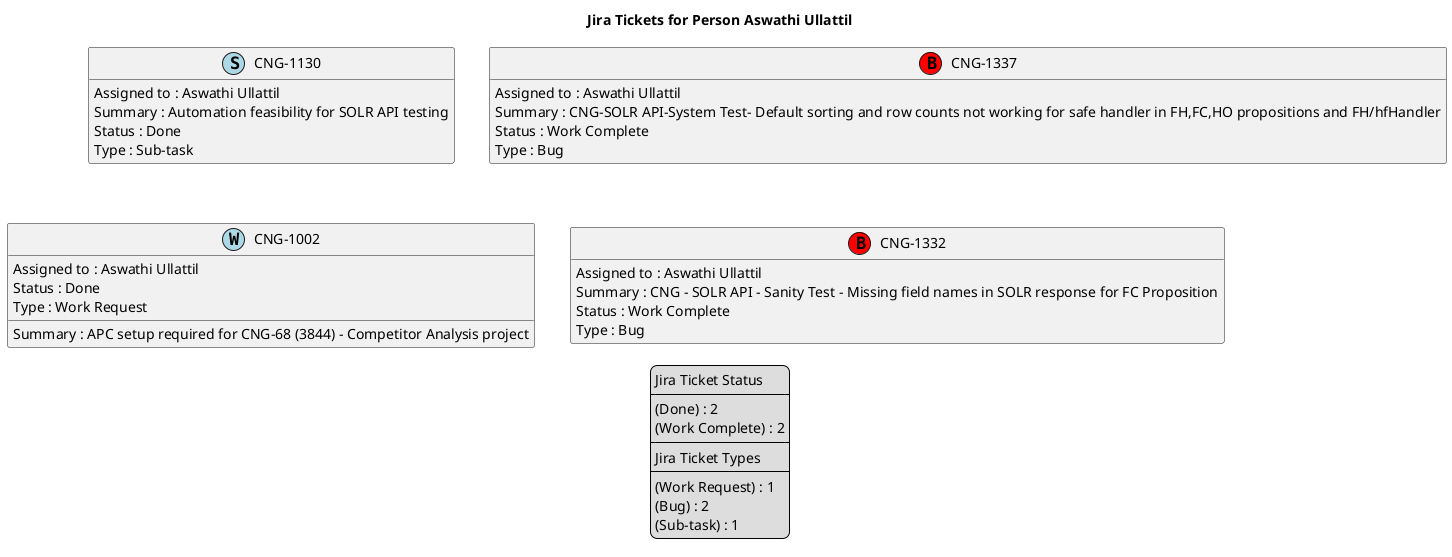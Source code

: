 @startuml
'https://plantuml.com/class-diagram

' GENERATE CLASS DIAGRAM ===========
' Generated at    : Fri May 03 10:09:59 CEST 2024

title Jira Tickets for Person Aswathi Ullattil
hide empty members

legend
Jira Ticket Status
----
(Done) : 2
(Work Complete) : 2
----
Jira Ticket Types
----
(Work Request) : 1
(Bug) : 2
(Sub-task) : 1
end legend


' Tickets =======
class "CNG-1130" << (S,lightblue) >> {
  Assigned to : Aswathi Ullattil
  Summary : Automation feasibility for SOLR API testing
  Status : Done
  Type : Sub-task
}

class "CNG-1337" << (B,red) >> {
  Assigned to : Aswathi Ullattil
  Summary : CNG-SOLR API-System Test- Default sorting and row counts not working for safe handler in FH,FC,HO propositions and FH/hfHandler
  Status : Work Complete
  Type : Bug
}

class "CNG-1002" << (W,lightblue) >> {
  Assigned to : Aswathi Ullattil
  Summary : APC setup required for CNG-68 (3844) - Competitor Analysis project
  Status : Done
  Type : Work Request
}

class "CNG-1332" << (B,red) >> {
  Assigned to : Aswathi Ullattil
  Summary : CNG - SOLR API - Sanity Test - Missing field names in SOLR response for FC Proposition
  Status : Work Complete
  Type : Bug
}



' Links =======


@enduml
